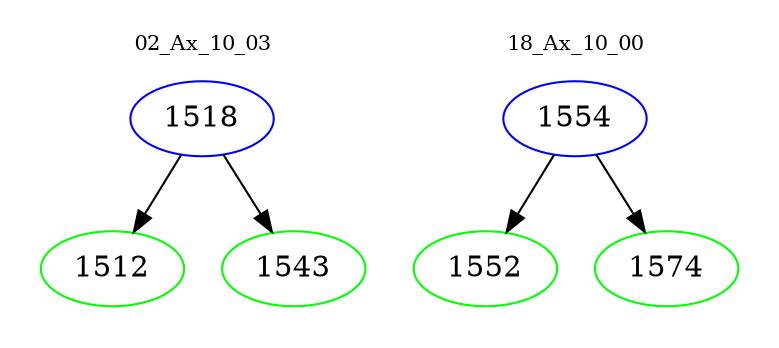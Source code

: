 digraph{
subgraph cluster_0 {
color = white
label = "02_Ax_10_03";
fontsize=10;
T0_1518 [label="1518", color="blue"]
T0_1518 -> T0_1512 [color="black"]
T0_1512 [label="1512", color="green"]
T0_1518 -> T0_1543 [color="black"]
T0_1543 [label="1543", color="green"]
}
subgraph cluster_1 {
color = white
label = "18_Ax_10_00";
fontsize=10;
T1_1554 [label="1554", color="blue"]
T1_1554 -> T1_1552 [color="black"]
T1_1552 [label="1552", color="green"]
T1_1554 -> T1_1574 [color="black"]
T1_1574 [label="1574", color="green"]
}
}
